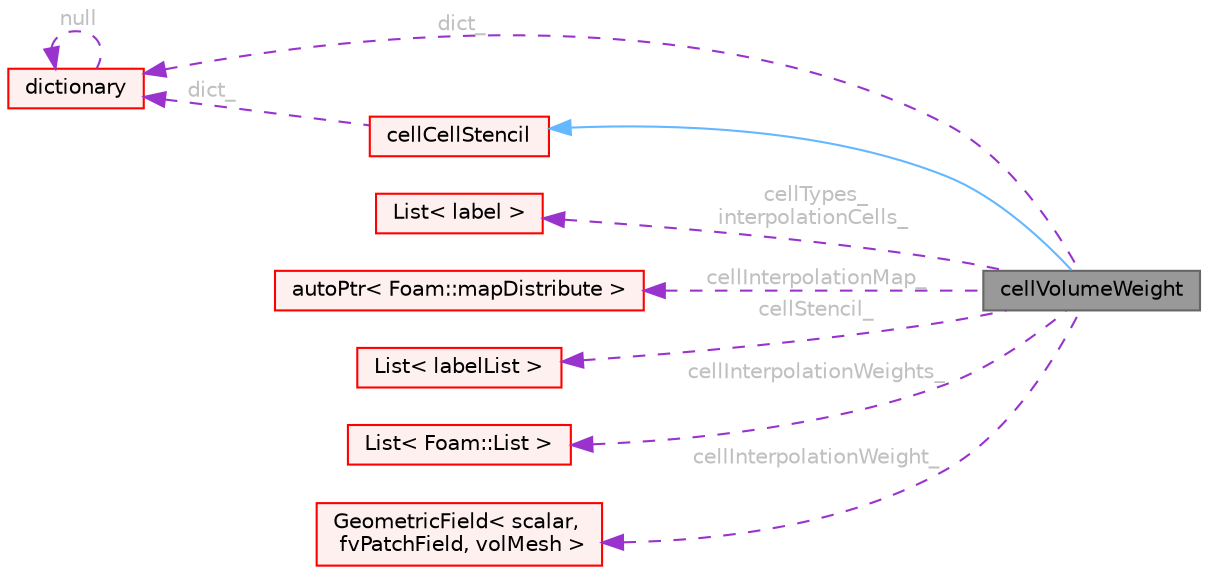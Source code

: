 digraph "cellVolumeWeight"
{
 // LATEX_PDF_SIZE
  bgcolor="transparent";
  edge [fontname=Helvetica,fontsize=10,labelfontname=Helvetica,labelfontsize=10];
  node [fontname=Helvetica,fontsize=10,shape=box,height=0.2,width=0.4];
  rankdir="LR";
  Node1 [id="Node000001",label="cellVolumeWeight",height=0.2,width=0.4,color="gray40", fillcolor="grey60", style="filled", fontcolor="black",tooltip="Volume-weighted interpolation stencil."];
  Node2 -> Node1 [id="edge1_Node000001_Node000002",dir="back",color="steelblue1",style="solid",tooltip=" "];
  Node2 [id="Node000002",label="cellCellStencil",height=0.2,width=0.4,color="red", fillcolor="#FFF0F0", style="filled",URL="$classFoam_1_1cellCellStencil.html",tooltip="Calculation of interpolation stencils."];
  Node24 -> Node2 [id="edge2_Node000002_Node000024",dir="back",color="darkorchid3",style="dashed",tooltip=" ",label=" dict_",fontcolor="grey" ];
  Node24 [id="Node000024",label="dictionary",height=0.2,width=0.4,color="red", fillcolor="#FFF0F0", style="filled",URL="$classFoam_1_1dictionary.html",tooltip="A list of keyword definitions, which are a keyword followed by a number of values (eg,..."];
  Node24 -> Node24 [id="edge3_Node000024_Node000024",dir="back",color="darkorchid3",style="dashed",tooltip=" ",label=" null",fontcolor="grey" ];
  Node24 -> Node1 [id="edge4_Node000001_Node000024",dir="back",color="darkorchid3",style="dashed",tooltip=" ",label=" dict_",fontcolor="grey" ];
  Node60 -> Node1 [id="edge5_Node000001_Node000060",dir="back",color="darkorchid3",style="dashed",tooltip=" ",label=" cellTypes_\ninterpolationCells_",fontcolor="grey" ];
  Node60 [id="Node000060",label="List\< label \>",height=0.2,width=0.4,color="red", fillcolor="#FFF0F0", style="filled",URL="$classFoam_1_1List.html",tooltip=" "];
  Node62 -> Node1 [id="edge6_Node000001_Node000062",dir="back",color="darkorchid3",style="dashed",tooltip=" ",label=" cellInterpolationMap_",fontcolor="grey" ];
  Node62 [id="Node000062",label="autoPtr\< Foam::mapDistribute \>",height=0.2,width=0.4,color="red", fillcolor="#FFF0F0", style="filled",URL="$classFoam_1_1autoPtr.html",tooltip=" "];
  Node64 -> Node1 [id="edge7_Node000001_Node000064",dir="back",color="darkorchid3",style="dashed",tooltip=" ",label=" cellStencil_",fontcolor="grey" ];
  Node64 [id="Node000064",label="List\< labelList \>",height=0.2,width=0.4,color="red", fillcolor="#FFF0F0", style="filled",URL="$classFoam_1_1List.html",tooltip=" "];
  Node66 -> Node1 [id="edge8_Node000001_Node000066",dir="back",color="darkorchid3",style="dashed",tooltip=" ",label=" cellInterpolationWeights_",fontcolor="grey" ];
  Node66 [id="Node000066",label="List\< Foam::List \>",height=0.2,width=0.4,color="red", fillcolor="#FFF0F0", style="filled",URL="$classFoam_1_1List.html",tooltip=" "];
  Node68 -> Node1 [id="edge9_Node000001_Node000068",dir="back",color="darkorchid3",style="dashed",tooltip=" ",label=" cellInterpolationWeight_",fontcolor="grey" ];
  Node68 [id="Node000068",label="GeometricField\< scalar,\l fvPatchField, volMesh \>",height=0.2,width=0.4,color="red", fillcolor="#FFF0F0", style="filled",URL="$classFoam_1_1GeometricField.html",tooltip=" "];
}
